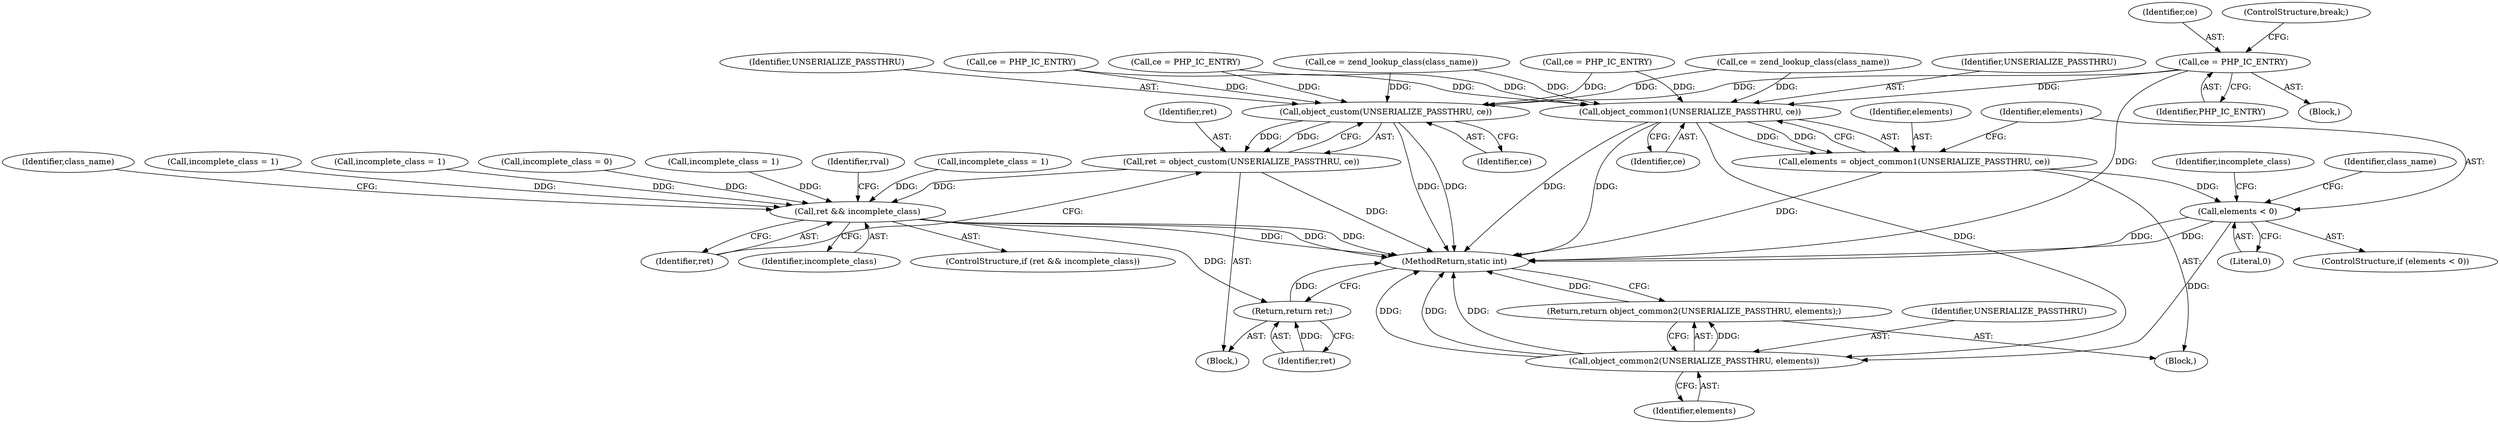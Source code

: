 digraph "0_php-src_1a23ebc1fff59bf480ca92963b36eba5c1b904c4@pointer" {
"1001801" [label="(Call,ce = PHP_IC_ENTRY)"];
"1001996" [label="(Call,object_custom(UNSERIALIZE_PASSTHRU, ce))"];
"1001994" [label="(Call,ret = object_custom(UNSERIALIZE_PASSTHRU, ce))"];
"1002000" [label="(Call,ret && incomplete_class)"];
"1002011" [label="(Return,return ret;)"];
"1002015" [label="(Call,object_common1(UNSERIALIZE_PASSTHRU, ce))"];
"1002013" [label="(Call,elements = object_common1(UNSERIALIZE_PASSTHRU, ce))"];
"1002019" [label="(Call,elements < 0)"];
"1002038" [label="(Call,object_common2(UNSERIALIZE_PASSTHRU, elements))"];
"1002037" [label="(Return,return object_common2(UNSERIALIZE_PASSTHRU, elements);)"];
"1002039" [label="(Identifier,UNSERIALIZE_PASSTHRU)"];
"1002040" [label="(Identifier,elements)"];
"1001970" [label="(Call,ce = PHP_IC_ENTRY)"];
"1001994" [label="(Call,ret = object_custom(UNSERIALIZE_PASSTHRU, ce))"];
"1001998" [label="(Identifier,ce)"];
"1001999" [label="(ControlStructure,if (ret && incomplete_class))"];
"1002000" [label="(Call,ret && incomplete_class)"];
"1002028" [label="(Identifier,incomplete_class)"];
"1002001" [label="(Identifier,ret)"];
"1001996" [label="(Call,object_custom(UNSERIALIZE_PASSTHRU, ce))"];
"1001997" [label="(Identifier,UNSERIALIZE_PASSTHRU)"];
"1001802" [label="(Identifier,ce)"];
"1001808" [label="(Call,ce = zend_lookup_class(class_name))"];
"1001992" [label="(Block,)"];
"1001804" [label="(ControlStructure,break;)"];
"1001916" [label="(Call,ce = PHP_IC_ENTRY)"];
"1001674" [label="(Call,incomplete_class = 0)"];
"1001854" [label="(Call,ce = PHP_IC_ENTRY)"];
"1001797" [label="(Block,)"];
"1002016" [label="(Identifier,UNSERIALIZE_PASSTHRU)"];
"1002447" [label="(MethodReturn,static int)"];
"1002015" [label="(Call,object_common1(UNSERIALIZE_PASSTHRU, ce))"];
"1001801" [label="(Call,ce = PHP_IC_ENTRY)"];
"1002002" [label="(Identifier,incomplete_class)"];
"1002021" [label="(Literal,0)"];
"1001995" [label="(Identifier,ret)"];
"1001851" [label="(Call,incomplete_class = 1)"];
"1002038" [label="(Call,object_common2(UNSERIALIZE_PASSTHRU, elements))"];
"1002018" [label="(ControlStructure,if (elements < 0))"];
"1002013" [label="(Call,elements = object_common1(UNSERIALIZE_PASSTHRU, ce))"];
"1001967" [label="(Call,incomplete_class = 1)"];
"1002017" [label="(Identifier,ce)"];
"1002011" [label="(Return,return ret;)"];
"1002010" [label="(Identifier,class_name)"];
"1002005" [label="(Identifier,rval)"];
"1001955" [label="(Call,ce = zend_lookup_class(class_name))"];
"1002024" [label="(Identifier,class_name)"];
"1001913" [label="(Call,incomplete_class = 1)"];
"1001798" [label="(Call,incomplete_class = 1)"];
"1001664" [label="(Block,)"];
"1002012" [label="(Identifier,ret)"];
"1002037" [label="(Return,return object_common2(UNSERIALIZE_PASSTHRU, elements);)"];
"1002014" [label="(Identifier,elements)"];
"1002020" [label="(Identifier,elements)"];
"1002019" [label="(Call,elements < 0)"];
"1001803" [label="(Identifier,PHP_IC_ENTRY)"];
"1001801" -> "1001797"  [label="AST: "];
"1001801" -> "1001803"  [label="CFG: "];
"1001802" -> "1001801"  [label="AST: "];
"1001803" -> "1001801"  [label="AST: "];
"1001804" -> "1001801"  [label="CFG: "];
"1001801" -> "1002447"  [label="DDG: "];
"1001801" -> "1001996"  [label="DDG: "];
"1001801" -> "1002015"  [label="DDG: "];
"1001996" -> "1001994"  [label="AST: "];
"1001996" -> "1001998"  [label="CFG: "];
"1001997" -> "1001996"  [label="AST: "];
"1001998" -> "1001996"  [label="AST: "];
"1001994" -> "1001996"  [label="CFG: "];
"1001996" -> "1002447"  [label="DDG: "];
"1001996" -> "1002447"  [label="DDG: "];
"1001996" -> "1001994"  [label="DDG: "];
"1001996" -> "1001994"  [label="DDG: "];
"1001970" -> "1001996"  [label="DDG: "];
"1001854" -> "1001996"  [label="DDG: "];
"1001808" -> "1001996"  [label="DDG: "];
"1001955" -> "1001996"  [label="DDG: "];
"1001916" -> "1001996"  [label="DDG: "];
"1001994" -> "1001992"  [label="AST: "];
"1001995" -> "1001994"  [label="AST: "];
"1002001" -> "1001994"  [label="CFG: "];
"1001994" -> "1002447"  [label="DDG: "];
"1001994" -> "1002000"  [label="DDG: "];
"1002000" -> "1001999"  [label="AST: "];
"1002000" -> "1002001"  [label="CFG: "];
"1002000" -> "1002002"  [label="CFG: "];
"1002001" -> "1002000"  [label="AST: "];
"1002002" -> "1002000"  [label="AST: "];
"1002005" -> "1002000"  [label="CFG: "];
"1002010" -> "1002000"  [label="CFG: "];
"1002000" -> "1002447"  [label="DDG: "];
"1002000" -> "1002447"  [label="DDG: "];
"1002000" -> "1002447"  [label="DDG: "];
"1001913" -> "1002000"  [label="DDG: "];
"1001674" -> "1002000"  [label="DDG: "];
"1001798" -> "1002000"  [label="DDG: "];
"1001851" -> "1002000"  [label="DDG: "];
"1001967" -> "1002000"  [label="DDG: "];
"1002000" -> "1002011"  [label="DDG: "];
"1002011" -> "1001992"  [label="AST: "];
"1002011" -> "1002012"  [label="CFG: "];
"1002012" -> "1002011"  [label="AST: "];
"1002447" -> "1002011"  [label="CFG: "];
"1002011" -> "1002447"  [label="DDG: "];
"1002012" -> "1002011"  [label="DDG: "];
"1002015" -> "1002013"  [label="AST: "];
"1002015" -> "1002017"  [label="CFG: "];
"1002016" -> "1002015"  [label="AST: "];
"1002017" -> "1002015"  [label="AST: "];
"1002013" -> "1002015"  [label="CFG: "];
"1002015" -> "1002447"  [label="DDG: "];
"1002015" -> "1002447"  [label="DDG: "];
"1002015" -> "1002013"  [label="DDG: "];
"1002015" -> "1002013"  [label="DDG: "];
"1001970" -> "1002015"  [label="DDG: "];
"1001854" -> "1002015"  [label="DDG: "];
"1001808" -> "1002015"  [label="DDG: "];
"1001955" -> "1002015"  [label="DDG: "];
"1001916" -> "1002015"  [label="DDG: "];
"1002015" -> "1002038"  [label="DDG: "];
"1002013" -> "1001664"  [label="AST: "];
"1002014" -> "1002013"  [label="AST: "];
"1002020" -> "1002013"  [label="CFG: "];
"1002013" -> "1002447"  [label="DDG: "];
"1002013" -> "1002019"  [label="DDG: "];
"1002019" -> "1002018"  [label="AST: "];
"1002019" -> "1002021"  [label="CFG: "];
"1002020" -> "1002019"  [label="AST: "];
"1002021" -> "1002019"  [label="AST: "];
"1002024" -> "1002019"  [label="CFG: "];
"1002028" -> "1002019"  [label="CFG: "];
"1002019" -> "1002447"  [label="DDG: "];
"1002019" -> "1002447"  [label="DDG: "];
"1002019" -> "1002038"  [label="DDG: "];
"1002038" -> "1002037"  [label="AST: "];
"1002038" -> "1002040"  [label="CFG: "];
"1002039" -> "1002038"  [label="AST: "];
"1002040" -> "1002038"  [label="AST: "];
"1002037" -> "1002038"  [label="CFG: "];
"1002038" -> "1002447"  [label="DDG: "];
"1002038" -> "1002447"  [label="DDG: "];
"1002038" -> "1002447"  [label="DDG: "];
"1002038" -> "1002037"  [label="DDG: "];
"1002037" -> "1001664"  [label="AST: "];
"1002447" -> "1002037"  [label="CFG: "];
"1002037" -> "1002447"  [label="DDG: "];
}
